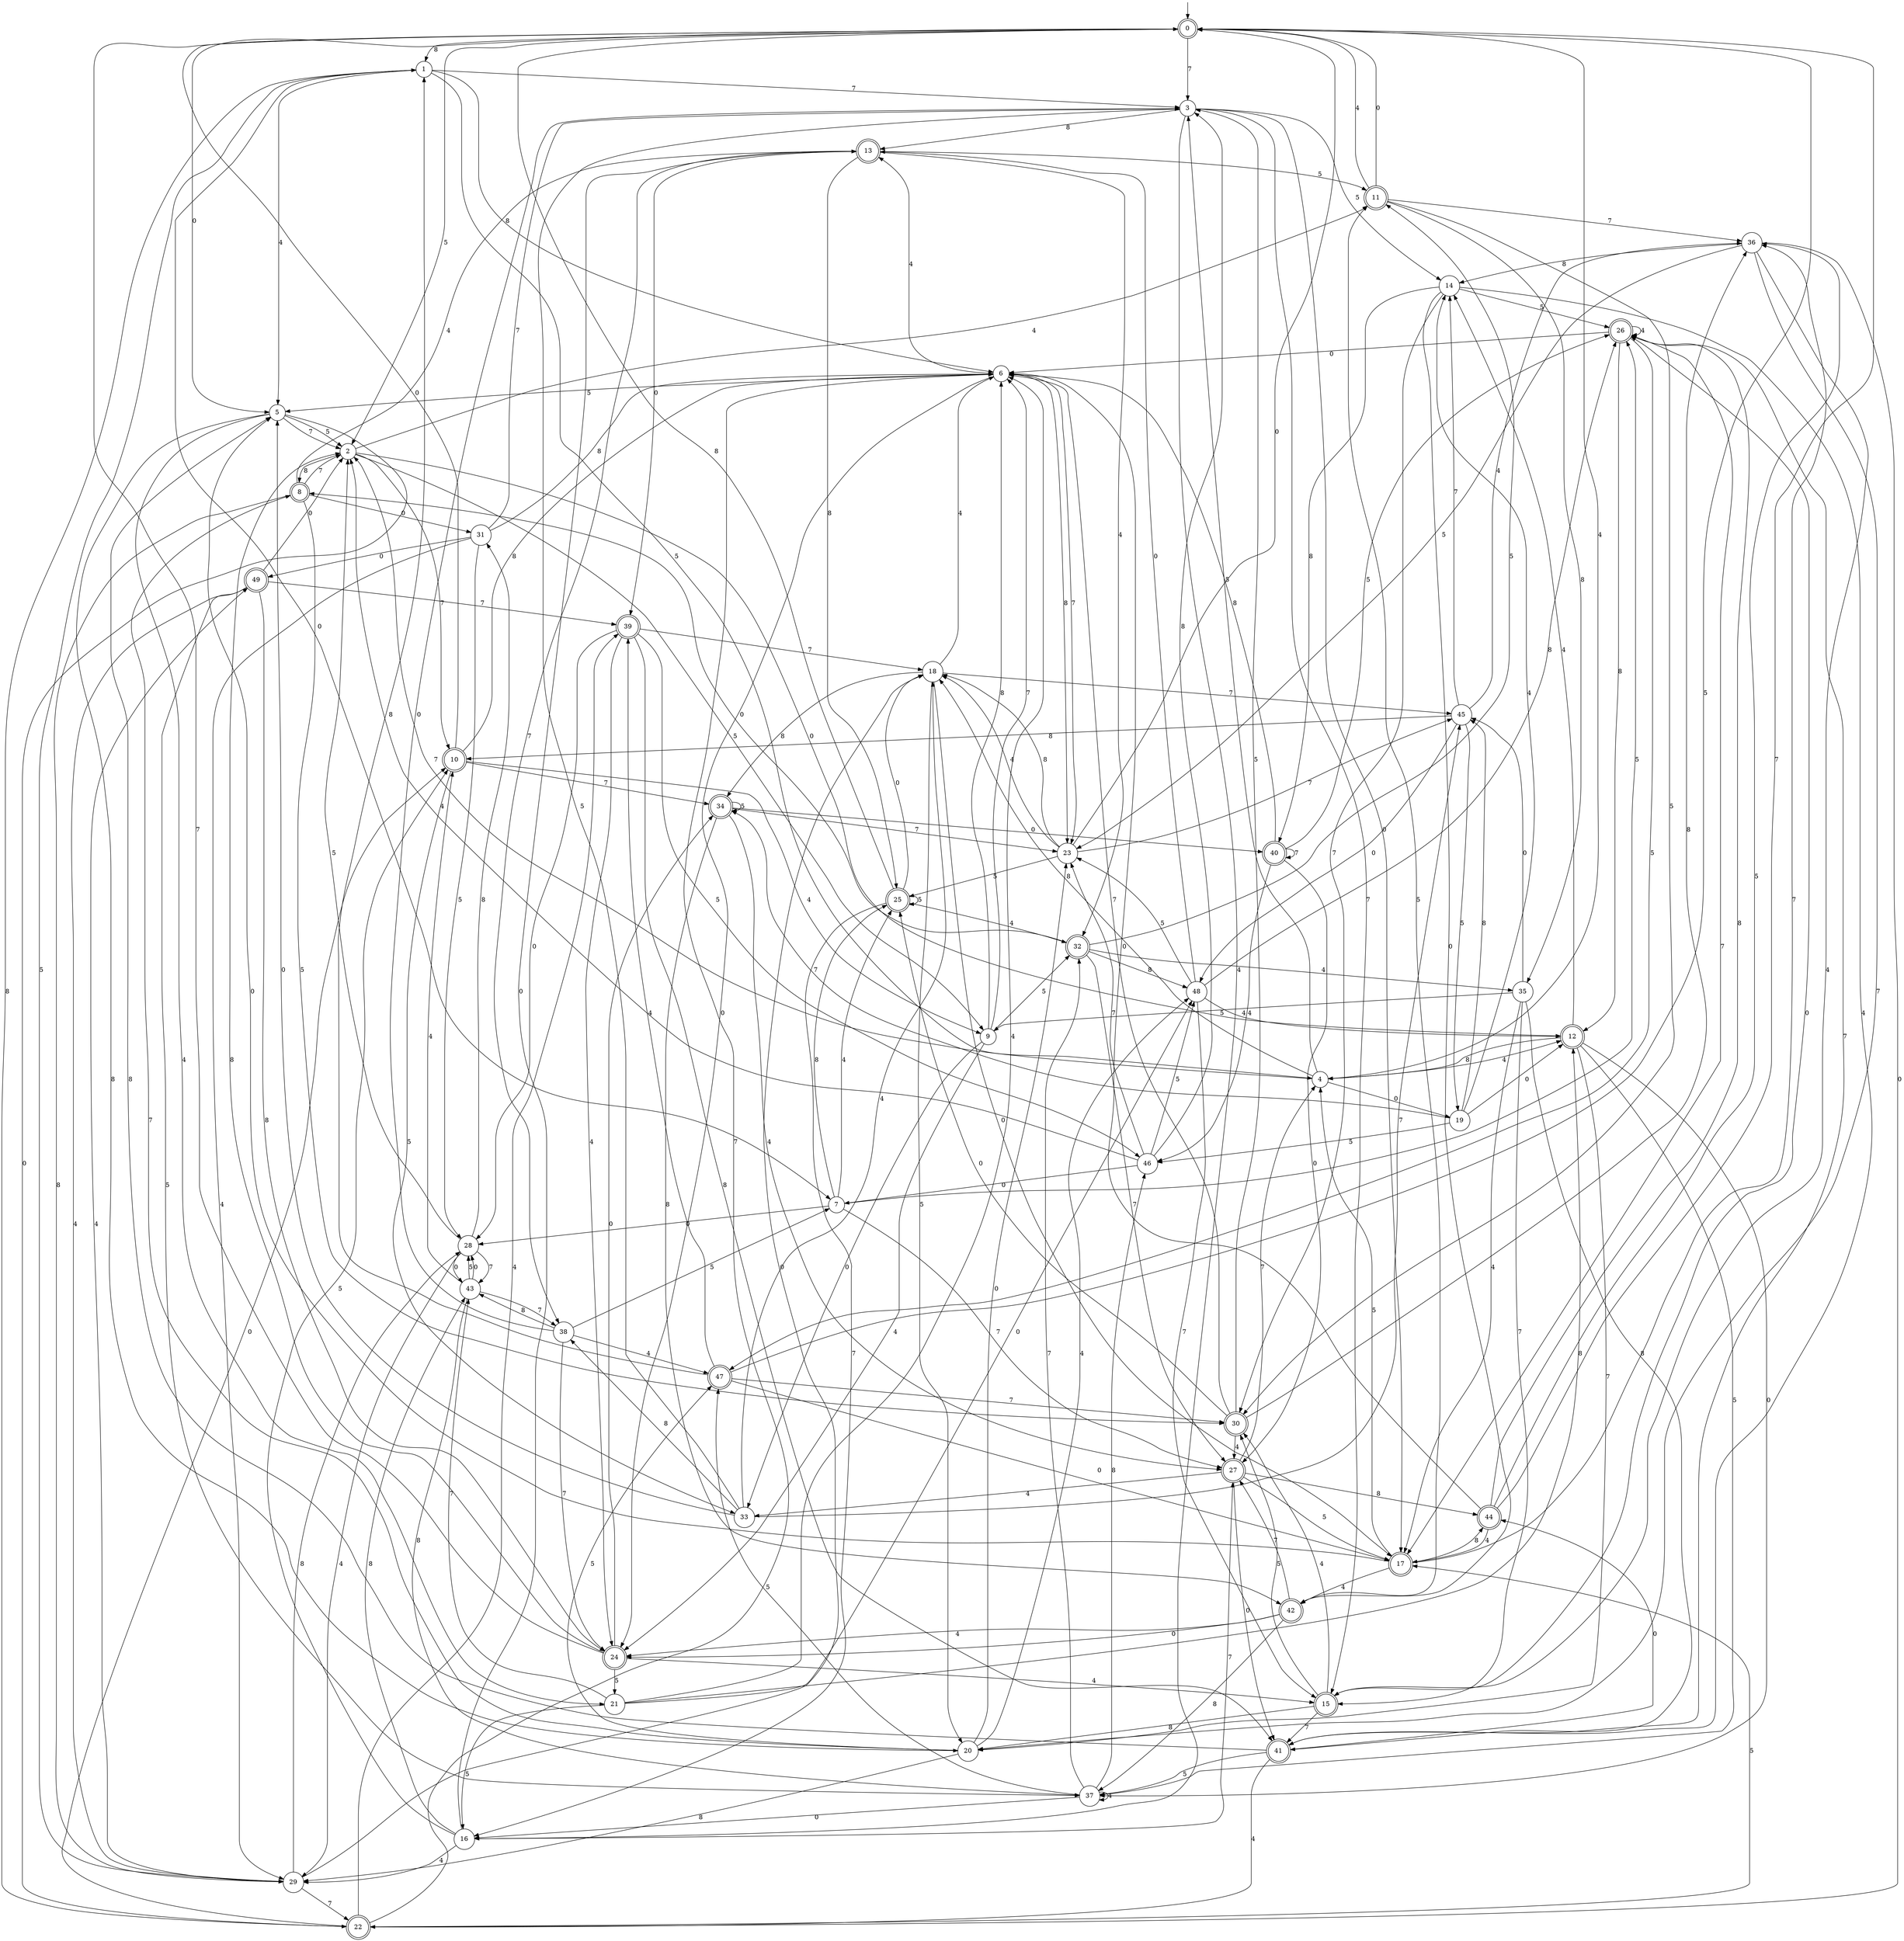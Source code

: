 digraph g {

	s0 [shape="doublecircle" label="0"];
	s1 [shape="circle" label="1"];
	s2 [shape="circle" label="2"];
	s3 [shape="circle" label="3"];
	s4 [shape="circle" label="4"];
	s5 [shape="circle" label="5"];
	s6 [shape="circle" label="6"];
	s7 [shape="circle" label="7"];
	s8 [shape="doublecircle" label="8"];
	s9 [shape="circle" label="9"];
	s10 [shape="doublecircle" label="10"];
	s11 [shape="doublecircle" label="11"];
	s12 [shape="doublecircle" label="12"];
	s13 [shape="doublecircle" label="13"];
	s14 [shape="circle" label="14"];
	s15 [shape="doublecircle" label="15"];
	s16 [shape="circle" label="16"];
	s17 [shape="doublecircle" label="17"];
	s18 [shape="circle" label="18"];
	s19 [shape="circle" label="19"];
	s20 [shape="circle" label="20"];
	s21 [shape="circle" label="21"];
	s22 [shape="doublecircle" label="22"];
	s23 [shape="circle" label="23"];
	s24 [shape="doublecircle" label="24"];
	s25 [shape="doublecircle" label="25"];
	s26 [shape="doublecircle" label="26"];
	s27 [shape="doublecircle" label="27"];
	s28 [shape="circle" label="28"];
	s29 [shape="circle" label="29"];
	s30 [shape="doublecircle" label="30"];
	s31 [shape="circle" label="31"];
	s32 [shape="doublecircle" label="32"];
	s33 [shape="circle" label="33"];
	s34 [shape="doublecircle" label="34"];
	s35 [shape="circle" label="35"];
	s36 [shape="circle" label="36"];
	s37 [shape="circle" label="37"];
	s38 [shape="circle" label="38"];
	s39 [shape="doublecircle" label="39"];
	s40 [shape="doublecircle" label="40"];
	s41 [shape="doublecircle" label="41"];
	s42 [shape="doublecircle" label="42"];
	s43 [shape="circle" label="43"];
	s44 [shape="doublecircle" label="44"];
	s45 [shape="circle" label="45"];
	s46 [shape="circle" label="46"];
	s47 [shape="doublecircle" label="47"];
	s48 [shape="circle" label="48"];
	s49 [shape="doublecircle" label="49"];
	s0 -> s1 [label="8"];
	s0 -> s2 [label="5"];
	s0 -> s3 [label="7"];
	s0 -> s4 [label="4"];
	s0 -> s5 [label="0"];
	s1 -> s6 [label="8"];
	s1 -> s4 [label="5"];
	s1 -> s3 [label="7"];
	s1 -> s5 [label="4"];
	s1 -> s7 [label="0"];
	s2 -> s8 [label="8"];
	s2 -> s9 [label="5"];
	s2 -> s10 [label="7"];
	s2 -> s11 [label="4"];
	s2 -> s12 [label="0"];
	s3 -> s13 [label="8"];
	s3 -> s14 [label="5"];
	s3 -> s15 [label="7"];
	s3 -> s16 [label="4"];
	s3 -> s17 [label="0"];
	s4 -> s18 [label="8"];
	s4 -> s3 [label="5"];
	s4 -> s2 [label="7"];
	s4 -> s12 [label="4"];
	s4 -> s19 [label="0"];
	s5 -> s20 [label="8"];
	s5 -> s2 [label="5"];
	s5 -> s2 [label="7"];
	s5 -> s21 [label="4"];
	s5 -> s22 [label="0"];
	s6 -> s23 [label="8"];
	s6 -> s5 [label="5"];
	s6 -> s23 [label="7"];
	s6 -> s13 [label="4"];
	s6 -> s24 [label="0"];
	s7 -> s25 [label="8"];
	s7 -> s26 [label="5"];
	s7 -> s27 [label="7"];
	s7 -> s25 [label="4"];
	s7 -> s28 [label="0"];
	s8 -> s29 [label="8"];
	s8 -> s30 [label="5"];
	s8 -> s2 [label="7"];
	s8 -> s13 [label="4"];
	s8 -> s31 [label="0"];
	s9 -> s6 [label="8"];
	s9 -> s32 [label="5"];
	s9 -> s6 [label="7"];
	s9 -> s24 [label="4"];
	s9 -> s33 [label="0"];
	s10 -> s6 [label="8"];
	s10 -> s33 [label="5"];
	s10 -> s34 [label="7"];
	s10 -> s9 [label="4"];
	s10 -> s0 [label="0"];
	s11 -> s35 [label="8"];
	s11 -> s30 [label="5"];
	s11 -> s36 [label="7"];
	s11 -> s0 [label="4"];
	s11 -> s0 [label="0"];
	s12 -> s4 [label="8"];
	s12 -> s37 [label="5"];
	s12 -> s20 [label="7"];
	s12 -> s14 [label="4"];
	s12 -> s37 [label="0"];
	s13 -> s25 [label="8"];
	s13 -> s11 [label="5"];
	s13 -> s38 [label="7"];
	s13 -> s32 [label="4"];
	s13 -> s39 [label="0"];
	s14 -> s40 [label="8"];
	s14 -> s26 [label="5"];
	s14 -> s30 [label="7"];
	s14 -> s41 [label="4"];
	s14 -> s42 [label="0"];
	s15 -> s20 [label="8"];
	s15 -> s30 [label="5"];
	s15 -> s41 [label="7"];
	s15 -> s30 [label="4"];
	s15 -> s26 [label="0"];
	s16 -> s43 [label="8"];
	s16 -> s10 [label="5"];
	s16 -> s27 [label="7"];
	s16 -> s29 [label="4"];
	s16 -> s13 [label="0"];
	s17 -> s44 [label="8"];
	s17 -> s4 [label="5"];
	s17 -> s36 [label="7"];
	s17 -> s42 [label="4"];
	s17 -> s5 [label="0"];
	s18 -> s34 [label="8"];
	s18 -> s20 [label="5"];
	s18 -> s45 [label="7"];
	s18 -> s6 [label="4"];
	s18 -> s17 [label="0"];
	s19 -> s45 [label="8"];
	s19 -> s46 [label="5"];
	s19 -> s34 [label="7"];
	s19 -> s14 [label="4"];
	s19 -> s12 [label="0"];
	s20 -> s29 [label="8"];
	s20 -> s47 [label="5"];
	s20 -> s8 [label="7"];
	s20 -> s48 [label="4"];
	s20 -> s23 [label="0"];
	s21 -> s12 [label="8"];
	s21 -> s16 [label="5"];
	s21 -> s43 [label="7"];
	s21 -> s6 [label="4"];
	s21 -> s48 [label="0"];
	s22 -> s1 [label="8"];
	s22 -> s17 [label="5"];
	s22 -> s6 [label="7"];
	s22 -> s39 [label="4"];
	s22 -> s10 [label="0"];
	s23 -> s18 [label="8"];
	s23 -> s25 [label="5"];
	s23 -> s45 [label="7"];
	s23 -> s18 [label="4"];
	s23 -> s0 [label="0"];
	s24 -> s2 [label="8"];
	s24 -> s21 [label="5"];
	s24 -> s0 [label="7"];
	s24 -> s15 [label="4"];
	s24 -> s34 [label="0"];
	s25 -> s0 [label="8"];
	s25 -> s25 [label="5"];
	s25 -> s16 [label="7"];
	s25 -> s32 [label="4"];
	s25 -> s18 [label="0"];
	s26 -> s12 [label="8"];
	s26 -> s47 [label="5"];
	s26 -> s17 [label="7"];
	s26 -> s26 [label="4"];
	s26 -> s6 [label="0"];
	s27 -> s44 [label="8"];
	s27 -> s17 [label="5"];
	s27 -> s4 [label="7"];
	s27 -> s33 [label="4"];
	s27 -> s41 [label="0"];
	s28 -> s31 [label="8"];
	s28 -> s2 [label="5"];
	s28 -> s43 [label="7"];
	s28 -> s29 [label="4"];
	s28 -> s43 [label="0"];
	s29 -> s28 [label="8"];
	s29 -> s1 [label="5"];
	s29 -> s22 [label="7"];
	s29 -> s49 [label="4"];
	s29 -> s18 [label="0"];
	s30 -> s36 [label="8"];
	s30 -> s3 [label="5"];
	s30 -> s6 [label="7"];
	s30 -> s27 [label="4"];
	s30 -> s25 [label="0"];
	s31 -> s6 [label="8"];
	s31 -> s28 [label="5"];
	s31 -> s3 [label="7"];
	s31 -> s29 [label="4"];
	s31 -> s49 [label="0"];
	s32 -> s48 [label="8"];
	s32 -> s11 [label="5"];
	s32 -> s27 [label="7"];
	s32 -> s35 [label="4"];
	s32 -> s8 [label="0"];
	s33 -> s38 [label="8"];
	s33 -> s3 [label="5"];
	s33 -> s45 [label="7"];
	s33 -> s18 [label="4"];
	s33 -> s5 [label="0"];
	s34 -> s42 [label="8"];
	s34 -> s34 [label="5"];
	s34 -> s23 [label="7"];
	s34 -> s27 [label="4"];
	s34 -> s40 [label="0"];
	s35 -> s41 [label="8"];
	s35 -> s9 [label="5"];
	s35 -> s15 [label="7"];
	s35 -> s17 [label="4"];
	s35 -> s45 [label="0"];
	s36 -> s14 [label="8"];
	s36 -> s23 [label="5"];
	s36 -> s20 [label="7"];
	s36 -> s15 [label="4"];
	s36 -> s22 [label="0"];
	s37 -> s46 [label="8"];
	s37 -> s47 [label="5"];
	s37 -> s32 [label="7"];
	s37 -> s37 [label="4"];
	s37 -> s16 [label="0"];
	s38 -> s43 [label="8"];
	s38 -> s7 [label="5"];
	s38 -> s24 [label="7"];
	s38 -> s47 [label="4"];
	s38 -> s3 [label="0"];
	s39 -> s41 [label="8"];
	s39 -> s46 [label="5"];
	s39 -> s18 [label="7"];
	s39 -> s24 [label="4"];
	s39 -> s28 [label="0"];
	s40 -> s6 [label="8"];
	s40 -> s26 [label="5"];
	s40 -> s40 [label="7"];
	s40 -> s46 [label="4"];
	s40 -> s27 [label="0"];
	s41 -> s5 [label="8"];
	s41 -> s37 [label="5"];
	s41 -> s26 [label="7"];
	s41 -> s22 [label="4"];
	s41 -> s44 [label="0"];
	s42 -> s37 [label="8"];
	s42 -> s11 [label="5"];
	s42 -> s27 [label="7"];
	s42 -> s24 [label="4"];
	s42 -> s24 [label="0"];
	s43 -> s37 [label="8"];
	s43 -> s28 [label="5"];
	s43 -> s38 [label="7"];
	s43 -> s10 [label="4"];
	s43 -> s28 [label="0"];
	s44 -> s26 [label="8"];
	s44 -> s36 [label="5"];
	s44 -> s0 [label="7"];
	s44 -> s17 [label="4"];
	s44 -> s6 [label="0"];
	s45 -> s10 [label="8"];
	s45 -> s19 [label="5"];
	s45 -> s14 [label="7"];
	s45 -> s36 [label="4"];
	s45 -> s48 [label="0"];
	s46 -> s3 [label="8"];
	s46 -> s48 [label="5"];
	s46 -> s23 [label="7"];
	s46 -> s2 [label="4"];
	s46 -> s7 [label="0"];
	s47 -> s1 [label="8"];
	s47 -> s0 [label="5"];
	s47 -> s30 [label="7"];
	s47 -> s39 [label="4"];
	s47 -> s17 [label="0"];
	s48 -> s26 [label="8"];
	s48 -> s23 [label="5"];
	s48 -> s15 [label="7"];
	s48 -> s12 [label="4"];
	s48 -> s13 [label="0"];
	s49 -> s24 [label="8"];
	s49 -> s37 [label="5"];
	s49 -> s39 [label="7"];
	s49 -> s29 [label="4"];
	s49 -> s2 [label="0"];

__start0 [label="" shape="none" width="0" height="0"];
__start0 -> s0;

}
